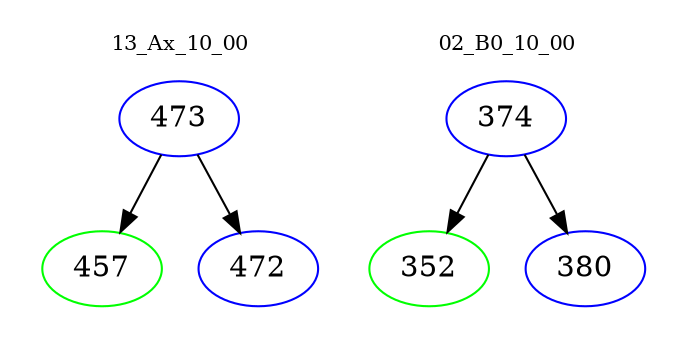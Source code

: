 digraph{
subgraph cluster_0 {
color = white
label = "13_Ax_10_00";
fontsize=10;
T0_473 [label="473", color="blue"]
T0_473 -> T0_457 [color="black"]
T0_457 [label="457", color="green"]
T0_473 -> T0_472 [color="black"]
T0_472 [label="472", color="blue"]
}
subgraph cluster_1 {
color = white
label = "02_B0_10_00";
fontsize=10;
T1_374 [label="374", color="blue"]
T1_374 -> T1_352 [color="black"]
T1_352 [label="352", color="green"]
T1_374 -> T1_380 [color="black"]
T1_380 [label="380", color="blue"]
}
}
